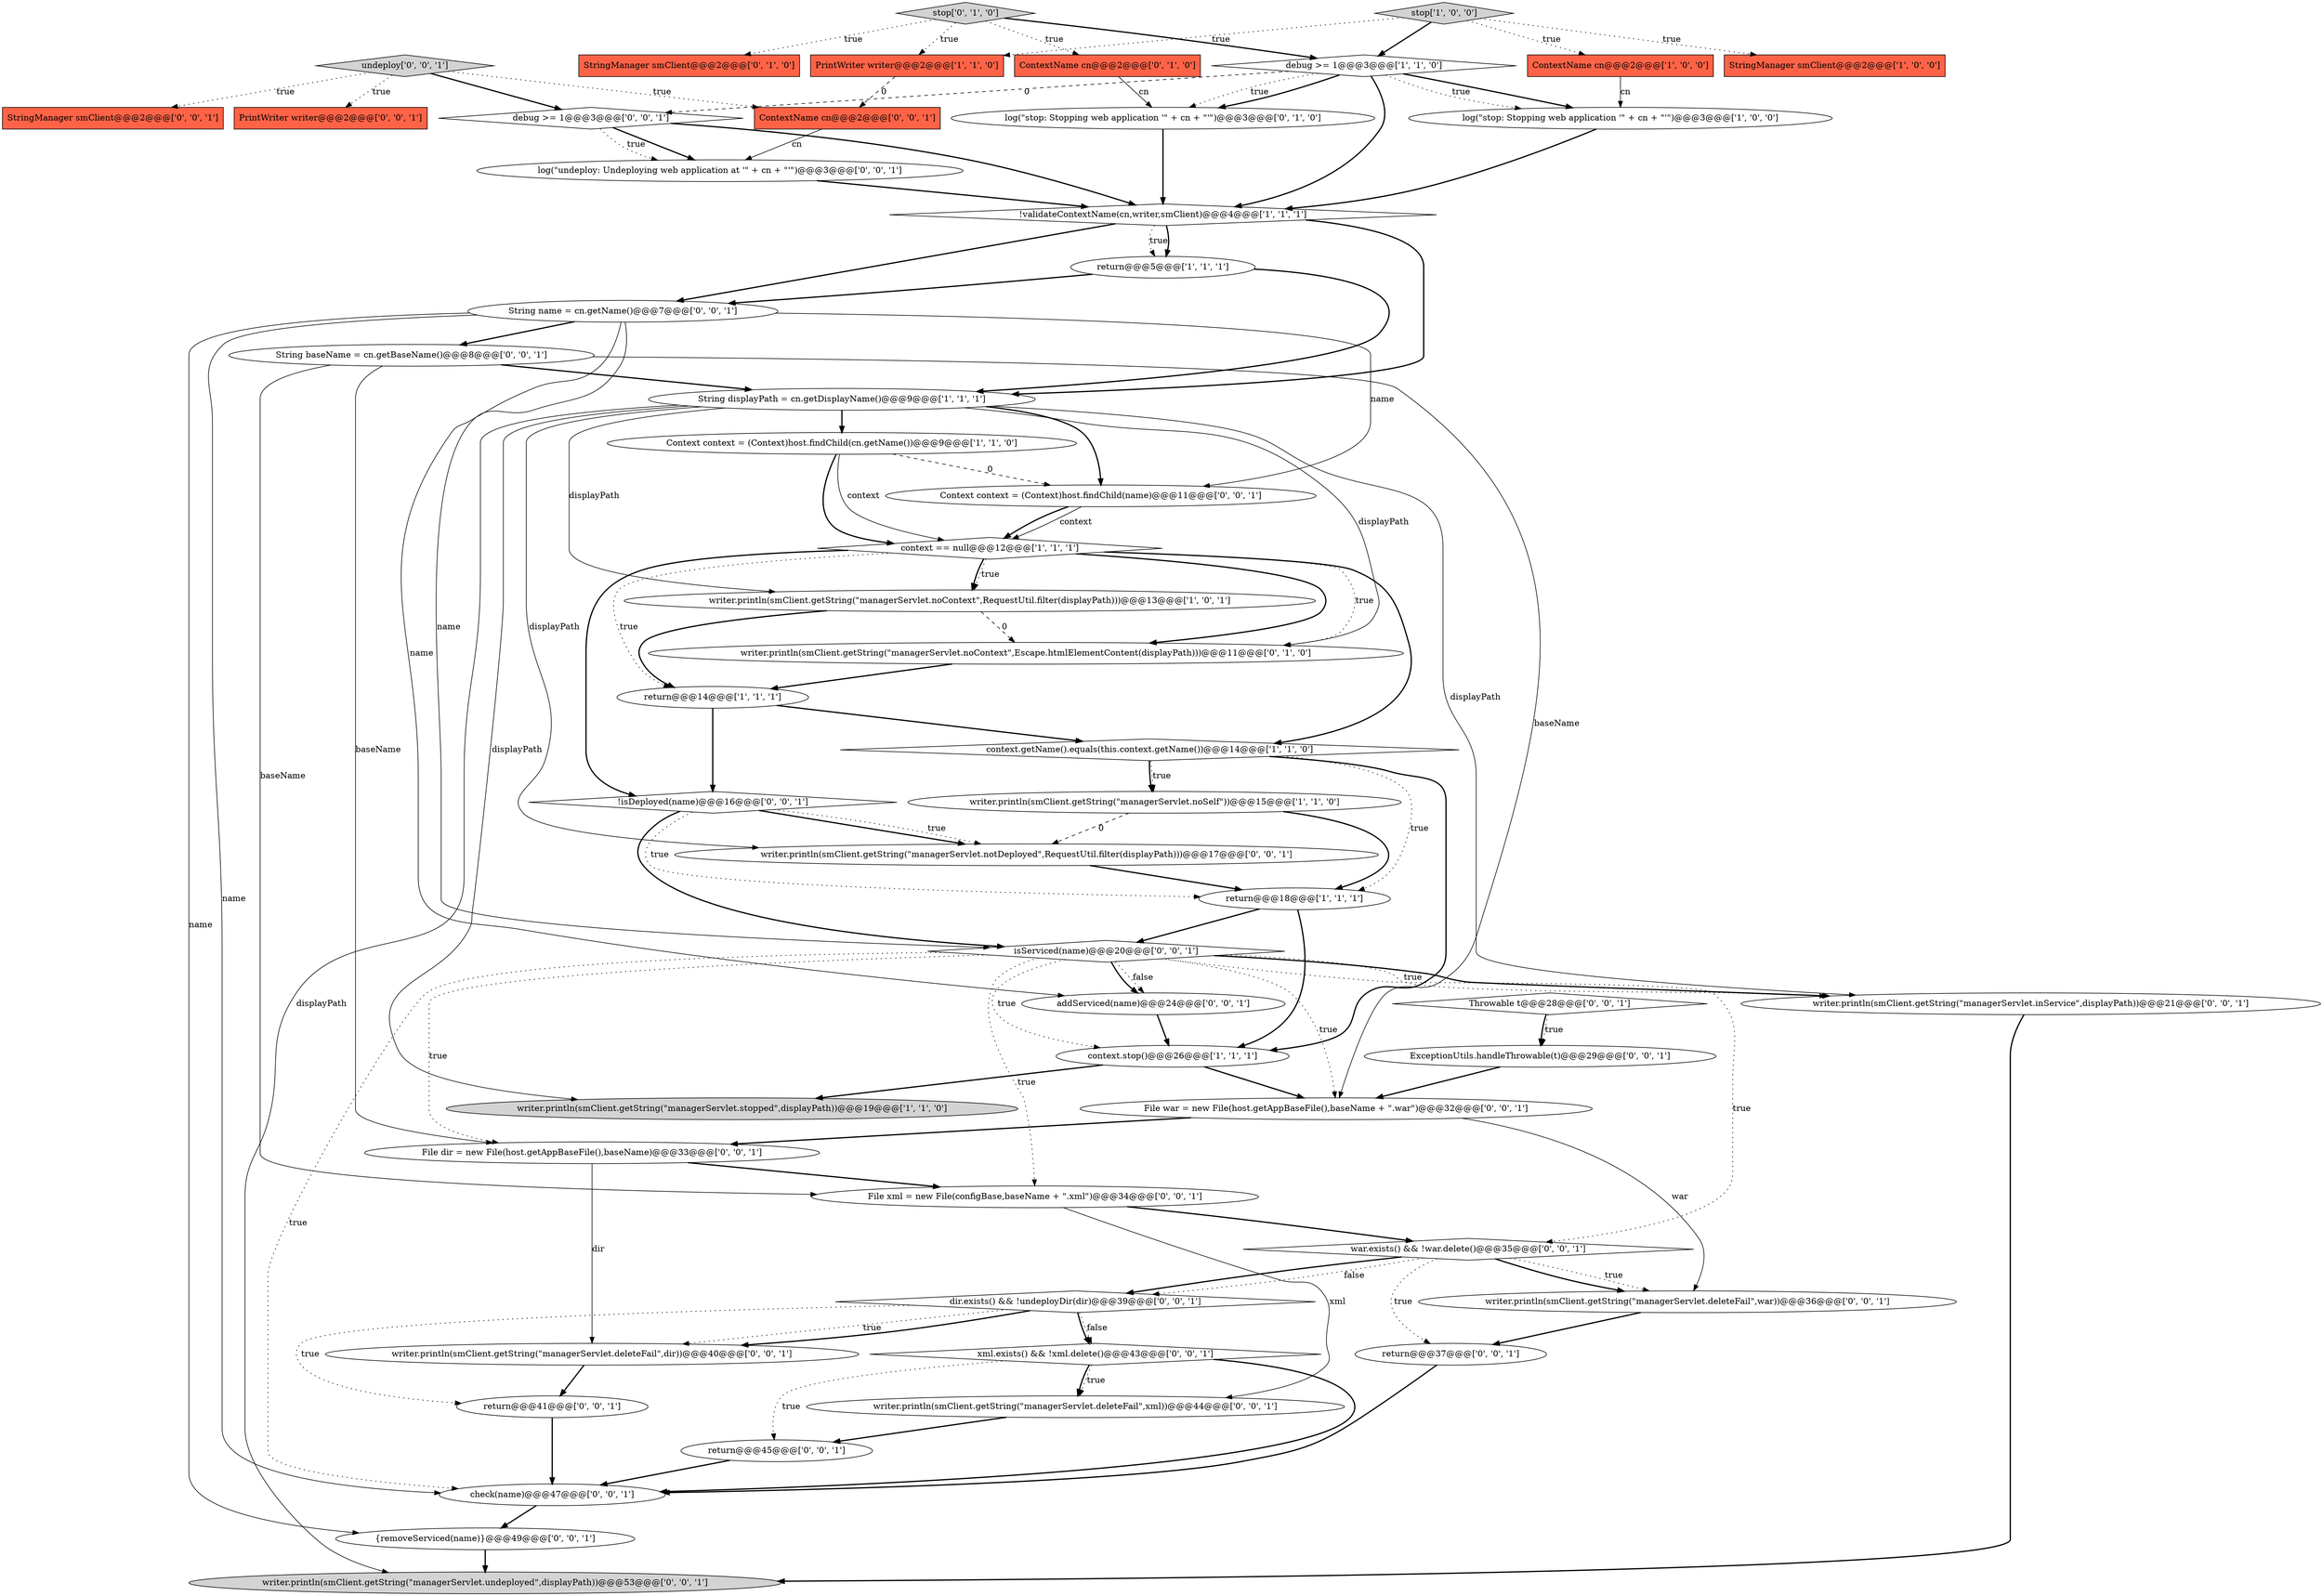 digraph {
17 [style = filled, label = "writer.println(smClient.getString(\"managerServlet.noSelf\"))@@@15@@@['1', '1', '0']", fillcolor = white, shape = ellipse image = "AAA0AAABBB1BBB"];
31 [style = filled, label = "writer.println(smClient.getString(\"managerServlet.deleteFail\",xml))@@@44@@@['0', '0', '1']", fillcolor = white, shape = ellipse image = "AAA0AAABBB3BBB"];
7 [style = filled, label = "StringManager smClient@@@2@@@['1', '0', '0']", fillcolor = tomato, shape = box image = "AAA0AAABBB1BBB"];
45 [style = filled, label = "ContextName cn@@@2@@@['0', '0', '1']", fillcolor = tomato, shape = box image = "AAA0AAABBB3BBB"];
29 [style = filled, label = "writer.println(smClient.getString(\"managerServlet.deleteFail\",dir))@@@40@@@['0', '0', '1']", fillcolor = white, shape = ellipse image = "AAA0AAABBB3BBB"];
48 [style = filled, label = "File war = new File(host.getAppBaseFile(),baseName + \".war\")@@@32@@@['0', '0', '1']", fillcolor = white, shape = ellipse image = "AAA0AAABBB3BBB"];
52 [style = filled, label = "String name = cn.getName()@@@7@@@['0', '0', '1']", fillcolor = white, shape = ellipse image = "AAA0AAABBB3BBB"];
42 [style = filled, label = "writer.println(smClient.getString(\"managerServlet.undeployed\",displayPath))@@@53@@@['0', '0', '1']", fillcolor = lightgray, shape = ellipse image = "AAA0AAABBB3BBB"];
13 [style = filled, label = "return@@@14@@@['1', '1', '1']", fillcolor = white, shape = ellipse image = "AAA0AAABBB1BBB"];
15 [style = filled, label = "Context context = (Context)host.findChild(cn.getName())@@@9@@@['1', '1', '0']", fillcolor = white, shape = ellipse image = "AAA0AAABBB1BBB"];
6 [style = filled, label = "writer.println(smClient.getString(\"managerServlet.noContext\",RequestUtil.filter(displayPath)))@@@13@@@['1', '0', '1']", fillcolor = white, shape = ellipse image = "AAA0AAABBB1BBB"];
11 [style = filled, label = "String displayPath = cn.getDisplayName()@@@9@@@['1', '1', '1']", fillcolor = white, shape = ellipse image = "AAA0AAABBB1BBB"];
38 [style = filled, label = "StringManager smClient@@@2@@@['0', '0', '1']", fillcolor = tomato, shape = box image = "AAA0AAABBB3BBB"];
33 [style = filled, label = "!isDeployed(name)@@@16@@@['0', '0', '1']", fillcolor = white, shape = diamond image = "AAA0AAABBB3BBB"];
1 [style = filled, label = "return@@@18@@@['1', '1', '1']", fillcolor = white, shape = ellipse image = "AAA0AAABBB1BBB"];
49 [style = filled, label = "writer.println(smClient.getString(\"managerServlet.notDeployed\",RequestUtil.filter(displayPath)))@@@17@@@['0', '0', '1']", fillcolor = white, shape = ellipse image = "AAA0AAABBB3BBB"];
34 [style = filled, label = "isServiced(name)@@@20@@@['0', '0', '1']", fillcolor = white, shape = diamond image = "AAA0AAABBB3BBB"];
39 [style = filled, label = "addServiced(name)@@@24@@@['0', '0', '1']", fillcolor = white, shape = ellipse image = "AAA0AAABBB3BBB"];
50 [style = filled, label = "Throwable t@@@28@@@['0', '0', '1']", fillcolor = white, shape = diamond image = "AAA0AAABBB3BBB"];
28 [style = filled, label = "ExceptionUtils.handleThrowable(t)@@@29@@@['0', '0', '1']", fillcolor = white, shape = ellipse image = "AAA0AAABBB3BBB"];
53 [style = filled, label = "return@@@41@@@['0', '0', '1']", fillcolor = white, shape = ellipse image = "AAA0AAABBB3BBB"];
24 [style = filled, label = "String baseName = cn.getBaseName()@@@8@@@['0', '0', '1']", fillcolor = white, shape = ellipse image = "AAA0AAABBB3BBB"];
47 [style = filled, label = "debug >= 1@@@3@@@['0', '0', '1']", fillcolor = white, shape = diamond image = "AAA0AAABBB3BBB"];
30 [style = filled, label = "return@@@45@@@['0', '0', '1']", fillcolor = white, shape = ellipse image = "AAA0AAABBB3BBB"];
18 [style = filled, label = "stop['0', '1', '0']", fillcolor = lightgray, shape = diamond image = "AAA0AAABBB2BBB"];
19 [style = filled, label = "log(\"stop: Stopping web application '\" + cn + \"'\")@@@3@@@['0', '1', '0']", fillcolor = white, shape = ellipse image = "AAA0AAABBB2BBB"];
32 [style = filled, label = "PrintWriter writer@@@2@@@['0', '0', '1']", fillcolor = tomato, shape = box image = "AAA0AAABBB3BBB"];
27 [style = filled, label = "check(name)@@@47@@@['0', '0', '1']", fillcolor = white, shape = ellipse image = "AAA0AAABBB3BBB"];
2 [style = filled, label = "ContextName cn@@@2@@@['1', '0', '0']", fillcolor = tomato, shape = box image = "AAA0AAABBB1BBB"];
4 [style = filled, label = "context.stop()@@@26@@@['1', '1', '1']", fillcolor = white, shape = ellipse image = "AAA0AAABBB1BBB"];
23 [style = filled, label = "Context context = (Context)host.findChild(name)@@@11@@@['0', '0', '1']", fillcolor = white, shape = ellipse image = "AAA0AAABBB3BBB"];
36 [style = filled, label = "dir.exists() && !undeployDir(dir)@@@39@@@['0', '0', '1']", fillcolor = white, shape = diamond image = "AAA0AAABBB3BBB"];
37 [style = filled, label = "writer.println(smClient.getString(\"managerServlet.inService\",displayPath))@@@21@@@['0', '0', '1']", fillcolor = white, shape = ellipse image = "AAA0AAABBB3BBB"];
35 [style = filled, label = "File xml = new File(configBase,baseName + \".xml\")@@@34@@@['0', '0', '1']", fillcolor = white, shape = ellipse image = "AAA0AAABBB3BBB"];
14 [style = filled, label = "context.getName().equals(this.context.getName())@@@14@@@['1', '1', '0']", fillcolor = white, shape = diamond image = "AAA0AAABBB1BBB"];
9 [style = filled, label = "debug >= 1@@@3@@@['1', '1', '0']", fillcolor = white, shape = diamond image = "AAA0AAABBB1BBB"];
0 [style = filled, label = "writer.println(smClient.getString(\"managerServlet.stopped\",displayPath))@@@19@@@['1', '1', '0']", fillcolor = lightgray, shape = ellipse image = "AAA0AAABBB1BBB"];
12 [style = filled, label = "!validateContextName(cn,writer,smClient)@@@4@@@['1', '1', '1']", fillcolor = white, shape = diamond image = "AAA0AAABBB1BBB"];
20 [style = filled, label = "ContextName cn@@@2@@@['0', '1', '0']", fillcolor = tomato, shape = box image = "AAA0AAABBB2BBB"];
43 [style = filled, label = "writer.println(smClient.getString(\"managerServlet.deleteFail\",war))@@@36@@@['0', '0', '1']", fillcolor = white, shape = ellipse image = "AAA0AAABBB3BBB"];
25 [style = filled, label = "undeploy['0', '0', '1']", fillcolor = lightgray, shape = diamond image = "AAA0AAABBB3BBB"];
41 [style = filled, label = "{removeServiced(name)}@@@49@@@['0', '0', '1']", fillcolor = white, shape = ellipse image = "AAA0AAABBB3BBB"];
44 [style = filled, label = "war.exists() && !war.delete()@@@35@@@['0', '0', '1']", fillcolor = white, shape = diamond image = "AAA0AAABBB3BBB"];
51 [style = filled, label = "File dir = new File(host.getAppBaseFile(),baseName)@@@33@@@['0', '0', '1']", fillcolor = white, shape = ellipse image = "AAA0AAABBB3BBB"];
21 [style = filled, label = "StringManager smClient@@@2@@@['0', '1', '0']", fillcolor = tomato, shape = box image = "AAA0AAABBB2BBB"];
5 [style = filled, label = "return@@@5@@@['1', '1', '1']", fillcolor = white, shape = ellipse image = "AAA0AAABBB1BBB"];
3 [style = filled, label = "log(\"stop: Stopping web application '\" + cn + \"'\")@@@3@@@['1', '0', '0']", fillcolor = white, shape = ellipse image = "AAA0AAABBB1BBB"];
10 [style = filled, label = "stop['1', '0', '0']", fillcolor = lightgray, shape = diamond image = "AAA0AAABBB1BBB"];
16 [style = filled, label = "context == null@@@12@@@['1', '1', '1']", fillcolor = white, shape = diamond image = "AAA0AAABBB1BBB"];
26 [style = filled, label = "return@@@37@@@['0', '0', '1']", fillcolor = white, shape = ellipse image = "AAA0AAABBB3BBB"];
46 [style = filled, label = "log(\"undeploy: Undeploying web application at '\" + cn + \"'\")@@@3@@@['0', '0', '1']", fillcolor = white, shape = ellipse image = "AAA0AAABBB3BBB"];
22 [style = filled, label = "writer.println(smClient.getString(\"managerServlet.noContext\",Escape.htmlElementContent(displayPath)))@@@11@@@['0', '1', '0']", fillcolor = white, shape = ellipse image = "AAA1AAABBB2BBB"];
8 [style = filled, label = "PrintWriter writer@@@2@@@['1', '1', '0']", fillcolor = tomato, shape = box image = "AAA0AAABBB1BBB"];
40 [style = filled, label = "xml.exists() && !xml.delete()@@@43@@@['0', '0', '1']", fillcolor = white, shape = diamond image = "AAA0AAABBB3BBB"];
36->29 [style = dotted, label="true"];
50->28 [style = bold, label=""];
44->43 [style = dotted, label="true"];
20->19 [style = solid, label="cn"];
23->16 [style = bold, label=""];
33->34 [style = bold, label=""];
34->39 [style = dotted, label="false"];
35->31 [style = solid, label="xml"];
10->7 [style = dotted, label="true"];
12->5 [style = dotted, label="true"];
11->49 [style = solid, label="displayPath"];
52->23 [style = solid, label="name"];
16->6 [style = dotted, label="true"];
30->27 [style = bold, label=""];
52->41 [style = solid, label="name"];
51->29 [style = solid, label="dir"];
37->42 [style = bold, label=""];
36->40 [style = dotted, label="false"];
11->23 [style = bold, label=""];
15->16 [style = bold, label=""];
44->26 [style = dotted, label="true"];
16->6 [style = bold, label=""];
52->34 [style = solid, label="name"];
49->1 [style = bold, label=""];
29->53 [style = bold, label=""];
15->23 [style = dashed, label="0"];
52->27 [style = solid, label="name"];
45->46 [style = solid, label="cn"];
22->13 [style = bold, label=""];
9->12 [style = bold, label=""];
17->1 [style = bold, label=""];
16->22 [style = dotted, label="true"];
28->48 [style = bold, label=""];
14->17 [style = bold, label=""];
44->43 [style = bold, label=""];
2->3 [style = solid, label="cn"];
18->20 [style = dotted, label="true"];
53->27 [style = bold, label=""];
18->8 [style = dotted, label="true"];
47->46 [style = bold, label=""];
24->11 [style = bold, label=""];
34->48 [style = dotted, label="true"];
25->32 [style = dotted, label="true"];
6->22 [style = dashed, label="0"];
8->45 [style = dashed, label="0"];
18->21 [style = dotted, label="true"];
10->8 [style = dotted, label="true"];
11->22 [style = solid, label="displayPath"];
24->48 [style = solid, label="baseName"];
1->4 [style = bold, label=""];
34->39 [style = bold, label=""];
9->47 [style = dashed, label="0"];
36->40 [style = bold, label=""];
9->19 [style = dotted, label="true"];
33->49 [style = bold, label=""];
34->44 [style = dotted, label="true"];
1->34 [style = bold, label=""];
40->30 [style = dotted, label="true"];
14->17 [style = dotted, label="true"];
27->41 [style = bold, label=""];
9->19 [style = bold, label=""];
24->51 [style = solid, label="baseName"];
33->49 [style = dotted, label="true"];
14->1 [style = dotted, label="true"];
11->0 [style = solid, label="displayPath"];
50->28 [style = dotted, label="true"];
52->24 [style = bold, label=""];
11->42 [style = solid, label="displayPath"];
11->15 [style = bold, label=""];
16->22 [style = bold, label=""];
40->31 [style = bold, label=""];
40->27 [style = bold, label=""];
47->46 [style = dotted, label="true"];
23->16 [style = solid, label="context"];
18->9 [style = bold, label=""];
35->44 [style = bold, label=""];
51->35 [style = bold, label=""];
4->48 [style = bold, label=""];
3->12 [style = bold, label=""];
25->38 [style = dotted, label="true"];
31->30 [style = bold, label=""];
25->45 [style = dotted, label="true"];
39->4 [style = bold, label=""];
46->12 [style = bold, label=""];
34->4 [style = dotted, label="true"];
10->2 [style = dotted, label="true"];
5->52 [style = bold, label=""];
36->53 [style = dotted, label="true"];
36->29 [style = bold, label=""];
48->51 [style = bold, label=""];
10->9 [style = bold, label=""];
40->31 [style = dotted, label="true"];
52->39 [style = solid, label="name"];
17->49 [style = dashed, label="0"];
9->3 [style = bold, label=""];
34->35 [style = dotted, label="true"];
16->33 [style = bold, label=""];
6->13 [style = bold, label=""];
13->33 [style = bold, label=""];
16->13 [style = dotted, label="true"];
48->43 [style = solid, label="war"];
26->27 [style = bold, label=""];
34->27 [style = dotted, label="true"];
11->6 [style = solid, label="displayPath"];
12->5 [style = bold, label=""];
5->11 [style = bold, label=""];
44->36 [style = dotted, label="false"];
16->14 [style = bold, label=""];
24->35 [style = solid, label="baseName"];
41->42 [style = bold, label=""];
25->47 [style = bold, label=""];
34->37 [style = dotted, label="true"];
47->12 [style = bold, label=""];
15->16 [style = solid, label="context"];
9->3 [style = dotted, label="true"];
12->11 [style = bold, label=""];
43->26 [style = bold, label=""];
33->1 [style = dotted, label="true"];
14->4 [style = bold, label=""];
44->36 [style = bold, label=""];
13->14 [style = bold, label=""];
11->37 [style = solid, label="displayPath"];
19->12 [style = bold, label=""];
34->37 [style = bold, label=""];
34->51 [style = dotted, label="true"];
4->0 [style = bold, label=""];
12->52 [style = bold, label=""];
}
